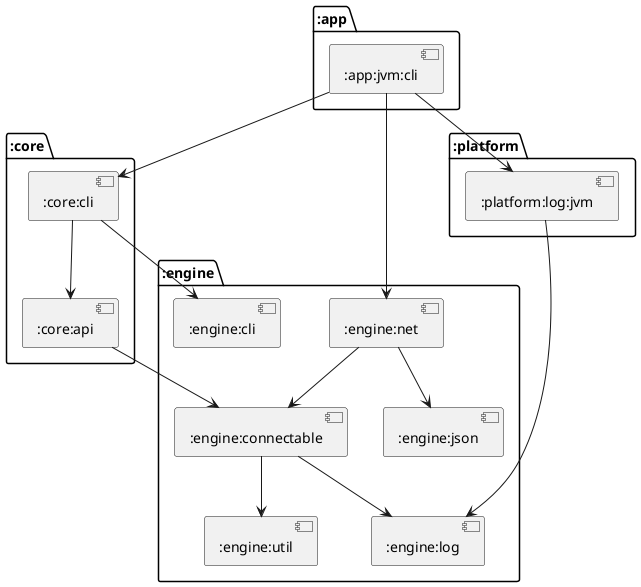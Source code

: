 @startuml
package ":core" {
[:core:cli]
[:core:api]
}
package ":engine" {
[:engine:net]
[:engine:cli]
[:engine:connectable]
[:engine:util]
[:engine:log]
[:engine:json]
}
package ":platform" {
[:platform:log:jvm]
}
package ":app" {
[:app:jvm:cli]
}
[:core:cli] --> [:engine:cli]
[:core:cli] --> [:core:api]
[:engine:net] --> [:engine:connectable]
[:engine:net] --> [:engine:json]
[:platform:log:jvm] --> [:engine:log]
[:core:api] --> [:engine:connectable]
[:engine:connectable] --> [:engine:util]
[:engine:connectable] --> [:engine:log]
[:app:jvm:cli] --> [:core:cli]
[:app:jvm:cli] --> [:engine:net]
[:app:jvm:cli] --> [:platform:log:jvm]
@enduml
